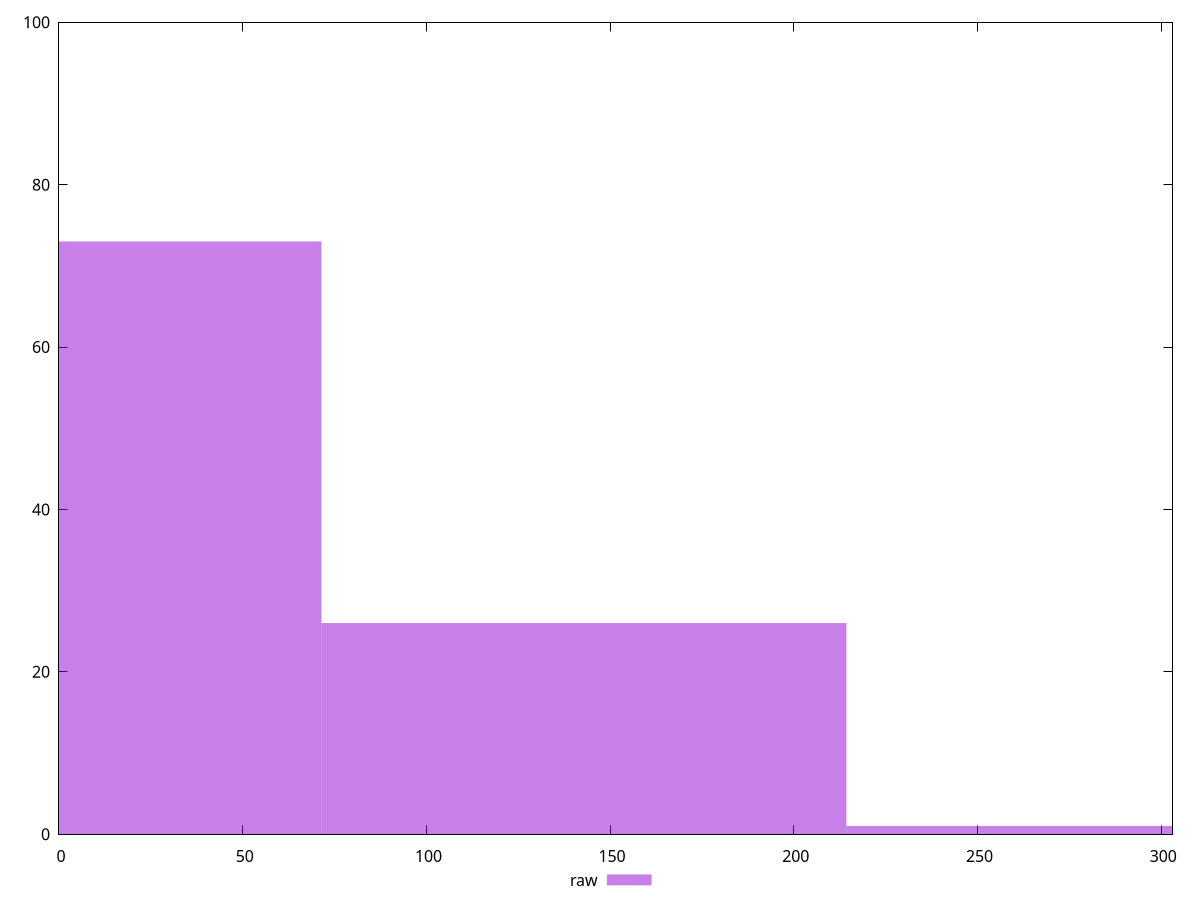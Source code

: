 reset

$raw <<EOF
285.7825014503126 1
0 73
142.8912507251563 26
EOF

set key outside below
set boxwidth 142.8912507251563
set xrange [0:303.088]
set yrange [0:100]
set trange [0:100]
set style fill transparent solid 0.5 noborder
set terminal svg size 640, 490 enhanced background rgb 'white'
set output "report_00026_2021-02-22T21:38:55.199Z/uses-rel-preconnect/samples/pages+cached+noadtech+nomedia/raw/histogram.svg"

plot $raw title "raw" with boxes

reset
